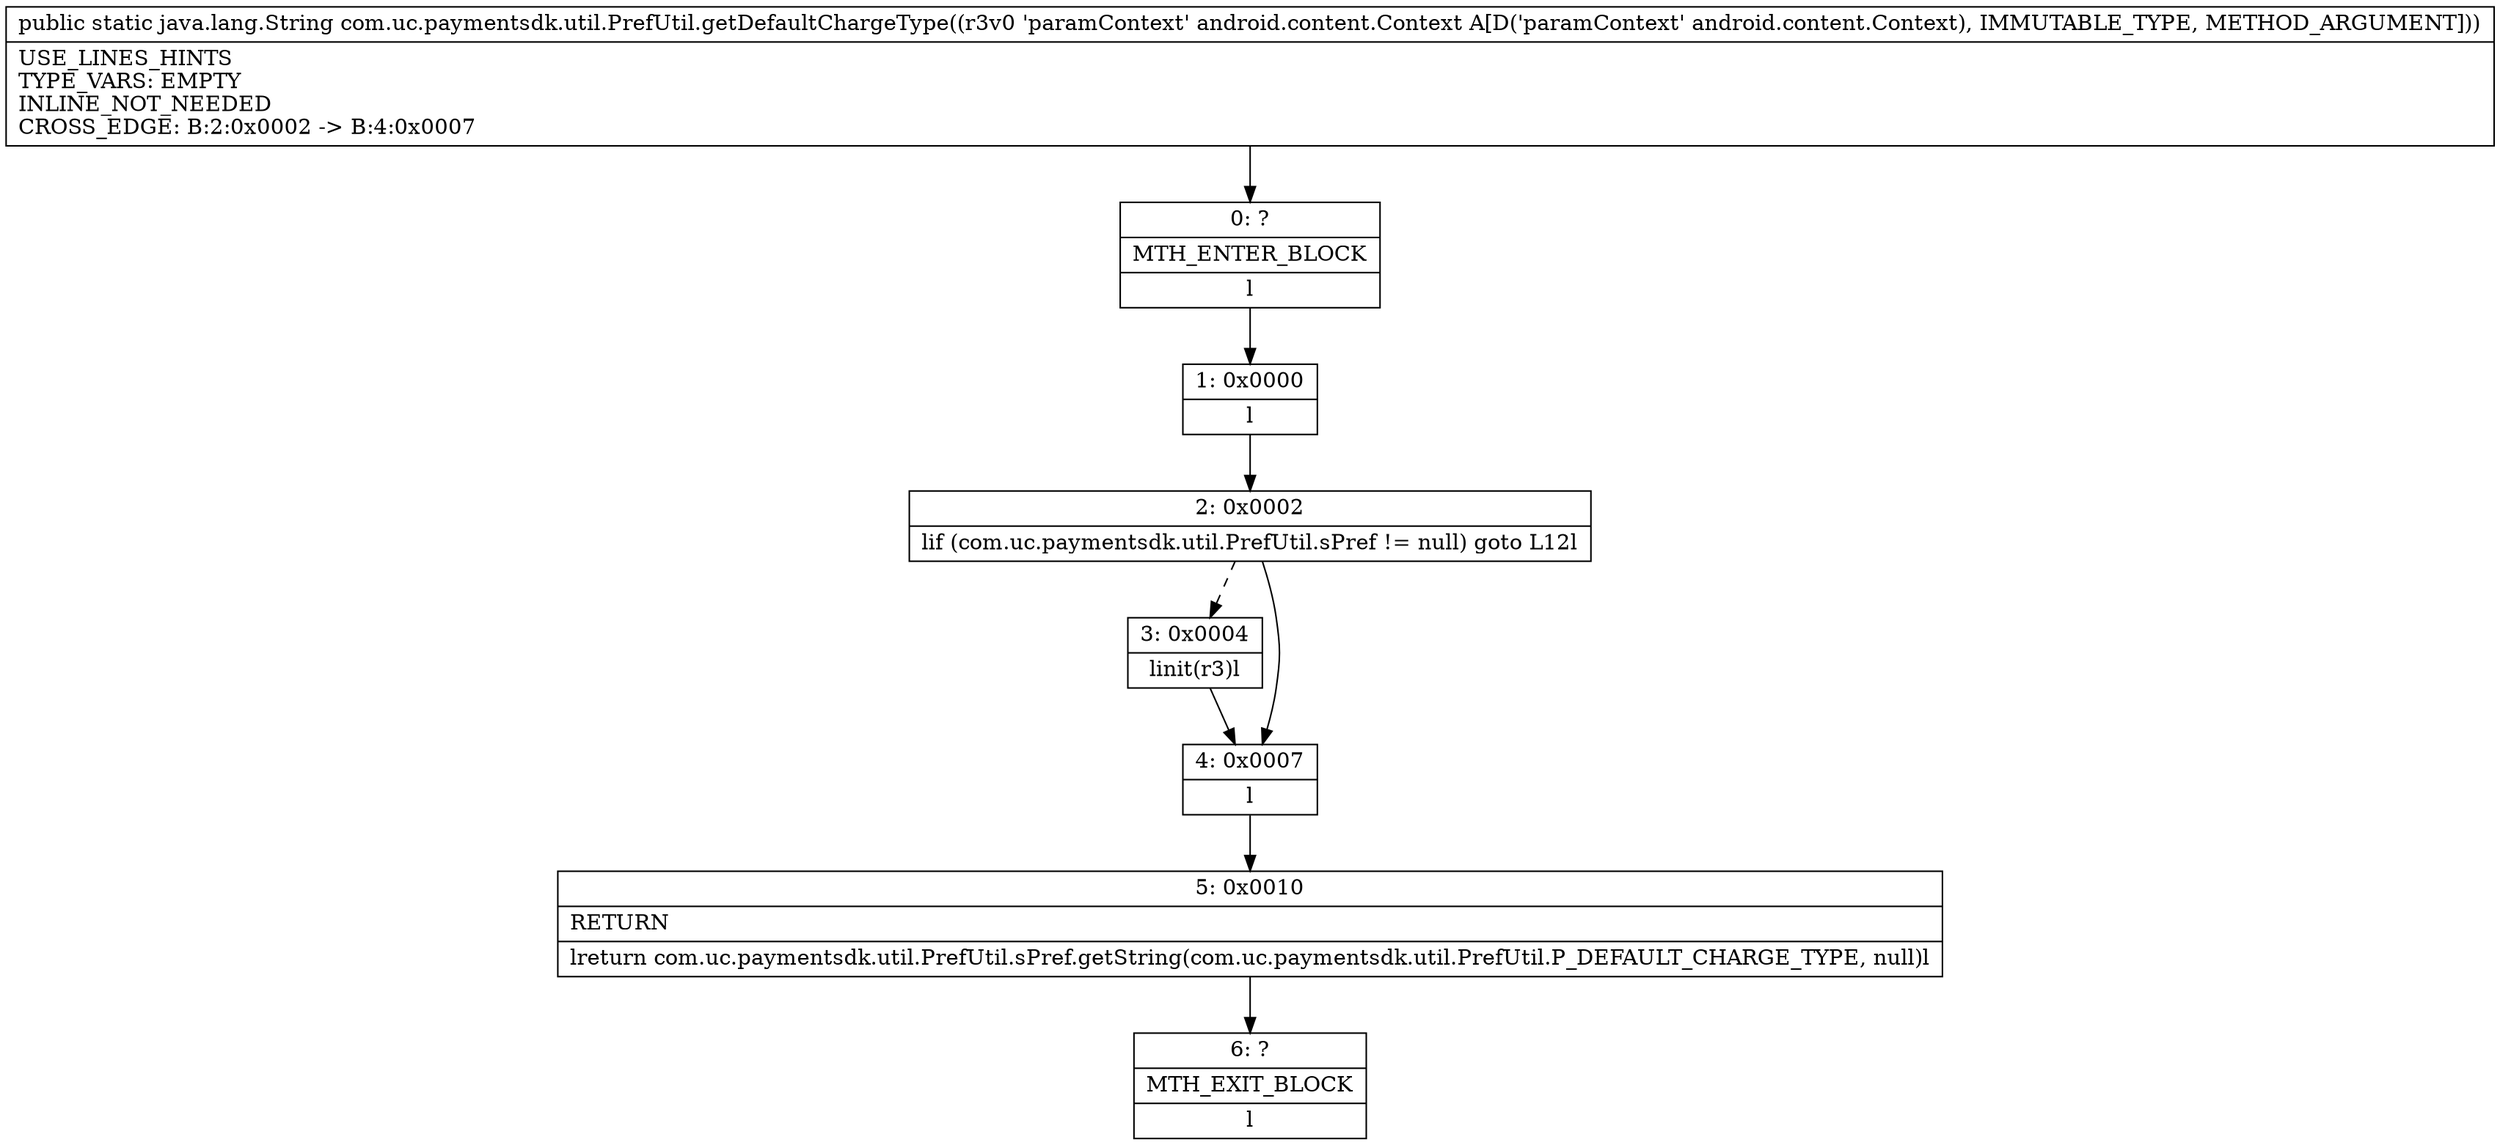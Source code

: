 digraph "CFG forcom.uc.paymentsdk.util.PrefUtil.getDefaultChargeType(Landroid\/content\/Context;)Ljava\/lang\/String;" {
Node_0 [shape=record,label="{0\:\ ?|MTH_ENTER_BLOCK\l|l}"];
Node_1 [shape=record,label="{1\:\ 0x0000|l}"];
Node_2 [shape=record,label="{2\:\ 0x0002|lif (com.uc.paymentsdk.util.PrefUtil.sPref != null) goto L12l}"];
Node_3 [shape=record,label="{3\:\ 0x0004|linit(r3)l}"];
Node_4 [shape=record,label="{4\:\ 0x0007|l}"];
Node_5 [shape=record,label="{5\:\ 0x0010|RETURN\l|lreturn com.uc.paymentsdk.util.PrefUtil.sPref.getString(com.uc.paymentsdk.util.PrefUtil.P_DEFAULT_CHARGE_TYPE, null)l}"];
Node_6 [shape=record,label="{6\:\ ?|MTH_EXIT_BLOCK\l|l}"];
MethodNode[shape=record,label="{public static java.lang.String com.uc.paymentsdk.util.PrefUtil.getDefaultChargeType((r3v0 'paramContext' android.content.Context A[D('paramContext' android.content.Context), IMMUTABLE_TYPE, METHOD_ARGUMENT]))  | USE_LINES_HINTS\lTYPE_VARS: EMPTY\lINLINE_NOT_NEEDED\lCROSS_EDGE: B:2:0x0002 \-\> B:4:0x0007\l}"];
MethodNode -> Node_0;
Node_0 -> Node_1;
Node_1 -> Node_2;
Node_2 -> Node_3[style=dashed];
Node_2 -> Node_4;
Node_3 -> Node_4;
Node_4 -> Node_5;
Node_5 -> Node_6;
}


